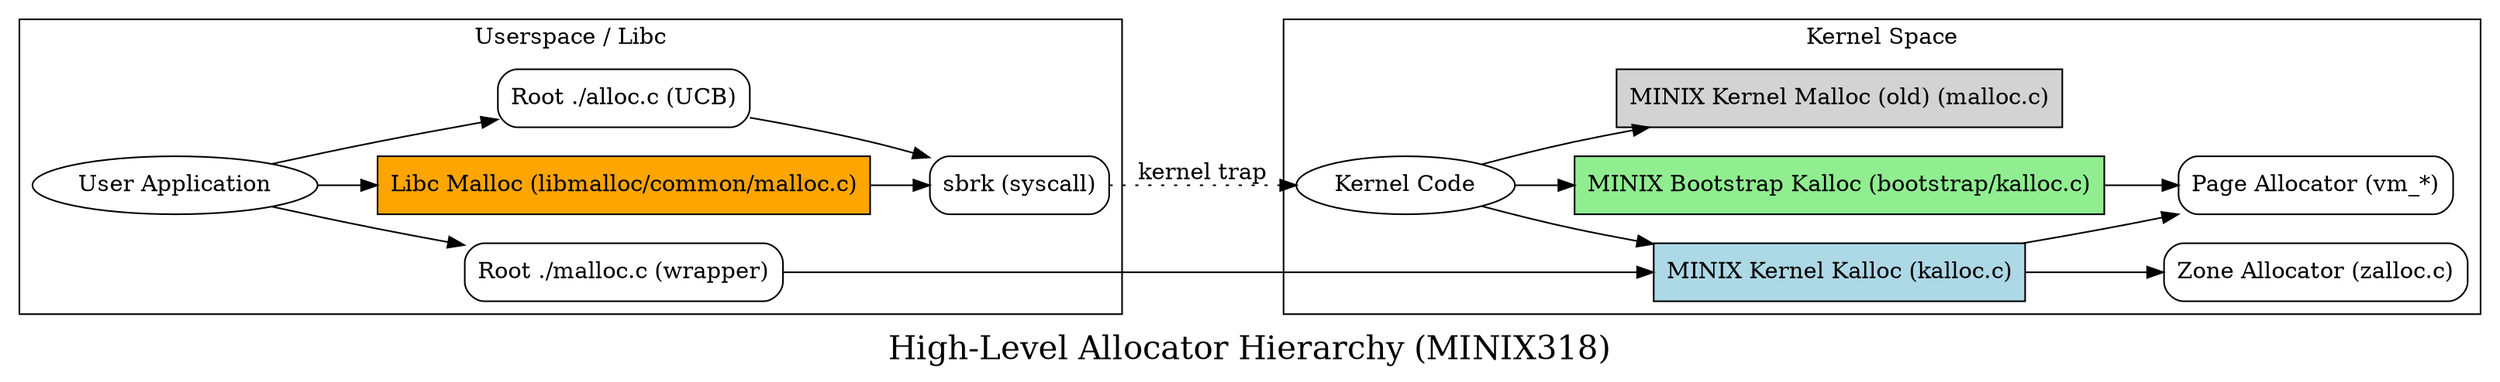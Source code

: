 digraph AllocationHierarchy {
    rankdir=LR;
    node [shape=box, style=rounded];

    subgraph cluster_kernel {
        label = "Kernel Space";
        "Kernel Code" [shape=ellipse];
        "MINIX Kernel Kalloc (kalloc.c)" [style="filled", fillcolor=lightblue];
        "MINIX Bootstrap Kalloc (bootstrap/kalloc.c)" [style="filled", fillcolor=lightgreen];
        "MINIX Kernel Malloc (old) (malloc.c)" [style="filled", fillcolor=lightgray];
        "Zone Allocator (zalloc.c)";
        "Page Allocator (vm_*)";
    }

    subgraph cluster_userspace {
        label = "Userspace / Libc";
        "User Application" [shape=ellipse];
        "Libc Malloc (libmalloc/common/malloc.c)" [style="filled", fillcolor=orange];
        "Root ./malloc.c (wrapper)";
        "Root ./alloc.c (UCB)";
        "sbrk (syscall)";
    }

    # Kernel dependencies
    "Kernel Code" -> "MINIX Kernel Kalloc (kalloc.c)";
    "MINIX Kernel Kalloc (kalloc.c)" -> "Zone Allocator (zalloc.c)";
    "MINIX Kernel Kalloc (kalloc.c)" -> "Page Allocator (vm_*)"; # via kmem_alloc_wired
    "Kernel Code" -> "MINIX Bootstrap Kalloc (bootstrap/kalloc.c)";
    "MINIX Bootstrap Kalloc (bootstrap/kalloc.c)" -> "Page Allocator (vm_*)"; # via vm_map
    "Kernel Code" -> "MINIX Kernel Malloc (old) (malloc.c)";

    # Userspace dependencies
    "User Application" -> "Libc Malloc (libmalloc/common/malloc.c)";
    "User Application" -> "Root ./malloc.c (wrapper)";
    "User Application" -> "Root ./alloc.c (UCB)";

    "Libc Malloc (libmalloc/common/malloc.c)" -> "sbrk (syscall)";
    "Root ./alloc.c (UCB)" -> "sbrk (syscall)";
    "Root ./malloc.c (wrapper)" -> "MINIX Kernel Kalloc (kalloc.c)"; # As it calls kalloc()

    # Relationships between kernel and userspace allocators (e.g. sbrk is kernel interface)
    "sbrk (syscall)" -> "Kernel Code" [style=dotted, label="kernel trap"];

    label = "High-Level Allocator Hierarchy (MINIX318)";
    fontsize=20;
}
